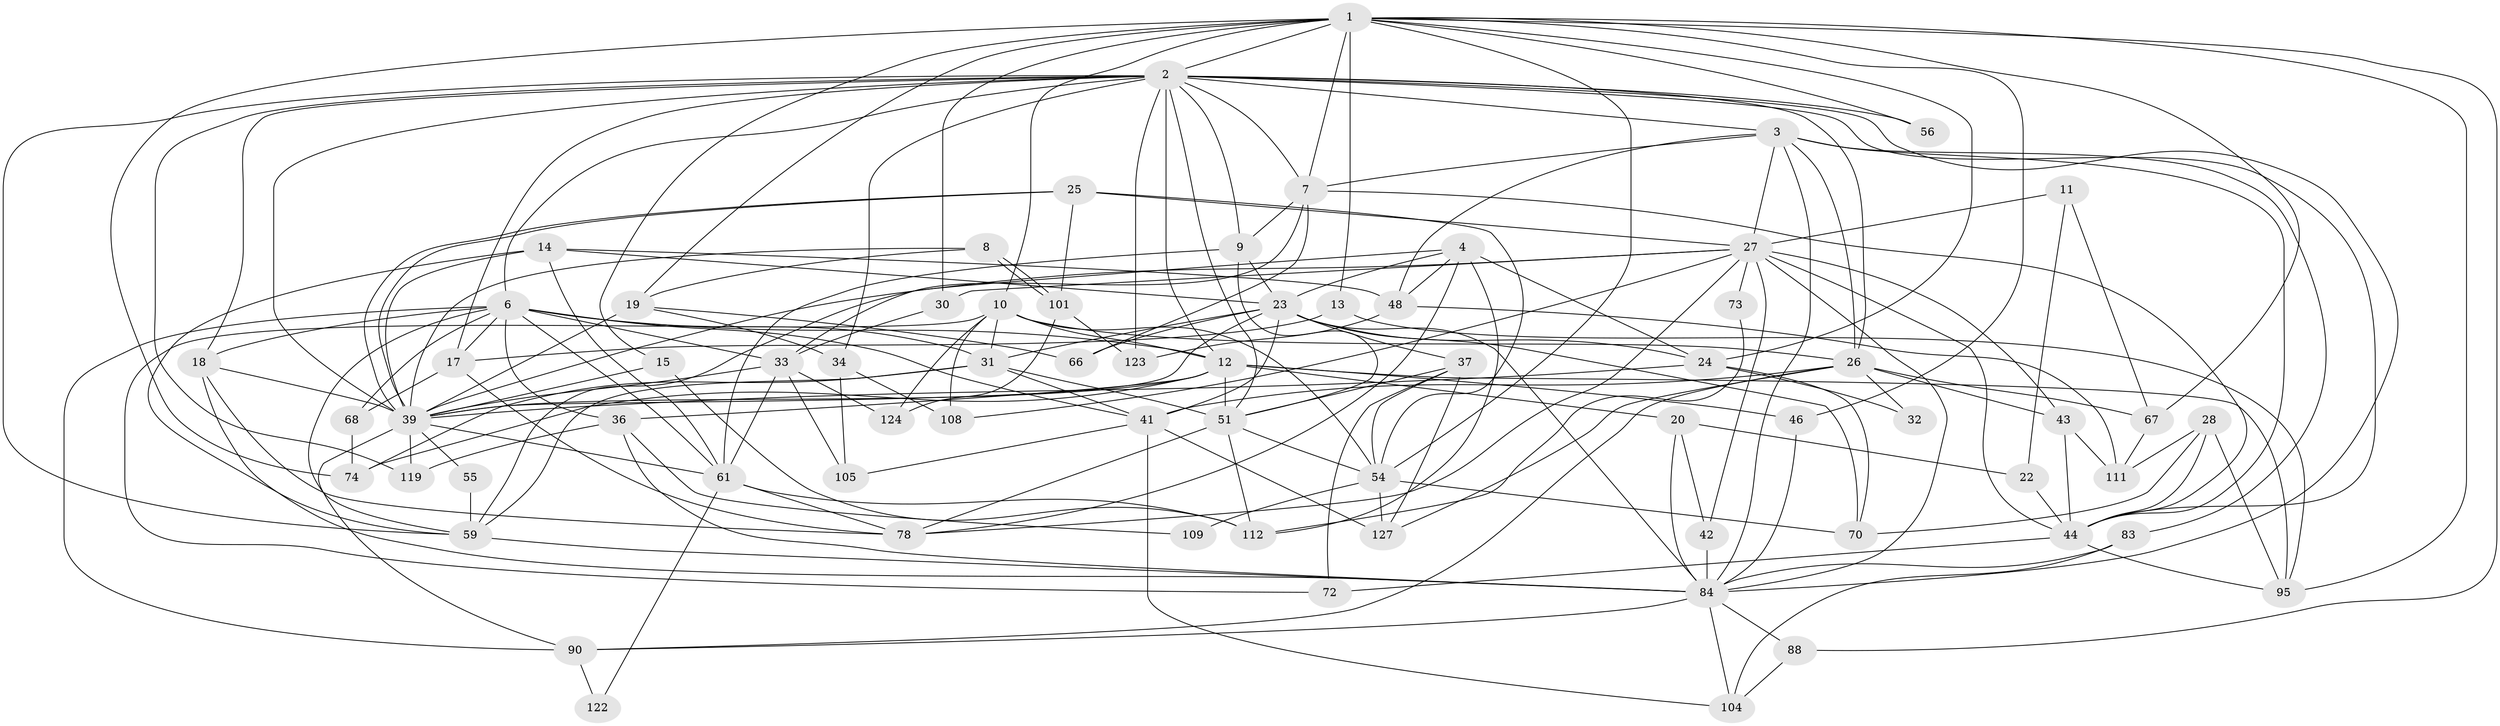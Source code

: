 // original degree distribution, {7: 0.07801418439716312, 5: 0.19858156028368795, 3: 0.22695035460992907, 2: 0.1702127659574468, 4: 0.2765957446808511, 9: 0.0070921985815602835, 8: 0.0070921985815602835, 6: 0.03546099290780142}
// Generated by graph-tools (version 1.1) at 2025/14/03/09/25 04:14:54]
// undirected, 70 vertices, 196 edges
graph export_dot {
graph [start="1"]
  node [color=gray90,style=filled];
  1 [super="+62+5+69+94+118"];
  2 [super="+103+47+40+38"];
  3 [super="+35"];
  4 [super="+141+45"];
  6 [super="+65+52"];
  7 [super="+21"];
  8;
  9 [super="+16"];
  10 [super="+135+100"];
  11;
  12 [super="+89+96"];
  13;
  14 [super="+49"];
  15;
  17 [super="+82"];
  18;
  19 [super="+64"];
  20;
  22 [super="+53+71"];
  23 [super="+81+29"];
  24 [super="+129"];
  25;
  26 [super="+75+80"];
  27 [super="+50+60"];
  28;
  30 [super="+134"];
  31 [super="+77"];
  32;
  33;
  34;
  36 [super="+130"];
  37 [super="+92"];
  39 [super="+86"];
  41 [super="+58"];
  42 [super="+107"];
  43;
  44 [super="+114+91"];
  46;
  48 [super="+97"];
  51 [super="+76"];
  54 [super="+63"];
  55;
  56;
  59 [super="+98"];
  61 [super="+85+120"];
  66;
  67 [super="+99"];
  68;
  70;
  72;
  73;
  74;
  78 [super="+136+106"];
  83;
  84 [super="+102+121"];
  88;
  90 [super="+117"];
  95;
  101;
  104;
  105;
  108;
  109;
  111 [super="+140"];
  112;
  119;
  122;
  123;
  124;
  127;
  1 -- 74;
  1 -- 67;
  1 -- 54;
  1 -- 24 [weight=2];
  1 -- 13;
  1 -- 46;
  1 -- 2;
  1 -- 88;
  1 -- 56;
  1 -- 15;
  1 -- 30 [weight=2];
  1 -- 7;
  1 -- 10;
  1 -- 95;
  1 -- 19;
  2 -- 119;
  2 -- 123;
  2 -- 51;
  2 -- 26;
  2 -- 17;
  2 -- 34;
  2 -- 44;
  2 -- 18;
  2 -- 84;
  2 -- 56;
  2 -- 59 [weight=2];
  2 -- 39;
  2 -- 3;
  2 -- 6;
  2 -- 7;
  2 -- 12;
  2 -- 9;
  3 -- 44;
  3 -- 48;
  3 -- 83;
  3 -- 84;
  3 -- 27;
  3 -- 26;
  3 -- 7;
  4 -- 59 [weight=2];
  4 -- 23;
  4 -- 78;
  4 -- 24 [weight=2];
  4 -- 112;
  4 -- 48;
  6 -- 90;
  6 -- 33;
  6 -- 18;
  6 -- 41;
  6 -- 36;
  6 -- 17;
  6 -- 68;
  6 -- 12;
  6 -- 61;
  6 -- 31;
  6 -- 59;
  7 -- 33;
  7 -- 66;
  7 -- 44;
  7 -- 9;
  8 -- 101;
  8 -- 101;
  8 -- 19;
  8 -- 39;
  9 -- 51;
  9 -- 61;
  9 -- 23;
  10 -- 12;
  10 -- 31;
  10 -- 108;
  10 -- 72;
  10 -- 124;
  10 -- 54;
  10 -- 26;
  11 -- 22 [weight=2];
  11 -- 27;
  11 -- 67;
  12 -- 20;
  12 -- 36;
  12 -- 39;
  12 -- 95;
  12 -- 51;
  12 -- 74;
  12 -- 46;
  13 -- 95;
  13 -- 17;
  14 -- 48;
  14 -- 39;
  14 -- 59;
  14 -- 61;
  14 -- 23;
  15 -- 112;
  15 -- 39;
  17 -- 68;
  17 -- 78;
  18 -- 84;
  18 -- 78;
  18 -- 39;
  19 -- 66;
  19 -- 34;
  19 -- 39;
  20 -- 42;
  20 -- 84;
  20 -- 22;
  22 -- 44 [weight=2];
  23 -- 24 [weight=3];
  23 -- 84;
  23 -- 66;
  23 -- 37;
  23 -- 70;
  23 -- 39;
  23 -- 41;
  23 -- 31;
  24 -- 39;
  24 -- 32;
  24 -- 70;
  25 -- 39;
  25 -- 39;
  25 -- 101;
  25 -- 54;
  25 -- 27;
  26 -- 67;
  26 -- 41;
  26 -- 90;
  26 -- 32;
  26 -- 43;
  26 -- 127;
  27 -- 44;
  27 -- 84 [weight=2];
  27 -- 30 [weight=2];
  27 -- 73;
  27 -- 78;
  27 -- 39;
  27 -- 43;
  27 -- 108;
  27 -- 42;
  28 -- 70;
  28 -- 95;
  28 -- 111;
  28 -- 44;
  30 -- 33;
  31 -- 41;
  31 -- 51;
  31 -- 74;
  31 -- 59;
  33 -- 124;
  33 -- 39;
  33 -- 61;
  33 -- 105;
  34 -- 105;
  34 -- 108;
  36 -- 109;
  36 -- 119;
  36 -- 84 [weight=2];
  37 -- 127;
  37 -- 72;
  37 -- 51;
  37 -- 54;
  39 -- 61;
  39 -- 119;
  39 -- 55;
  39 -- 90;
  41 -- 104;
  41 -- 105;
  41 -- 127;
  42 -- 84 [weight=2];
  43 -- 111;
  43 -- 44;
  44 -- 95;
  44 -- 72;
  46 -- 84;
  48 -- 123;
  48 -- 111;
  51 -- 54;
  51 -- 78;
  51 -- 112;
  54 -- 70;
  54 -- 109;
  54 -- 127;
  55 -- 59;
  59 -- 84;
  61 -- 112;
  61 -- 122;
  61 -- 78;
  67 -- 111;
  68 -- 74;
  73 -- 112;
  83 -- 104;
  83 -- 84;
  84 -- 88;
  84 -- 104;
  84 -- 90;
  88 -- 104;
  90 -- 122;
  101 -- 123;
  101 -- 124;
}
